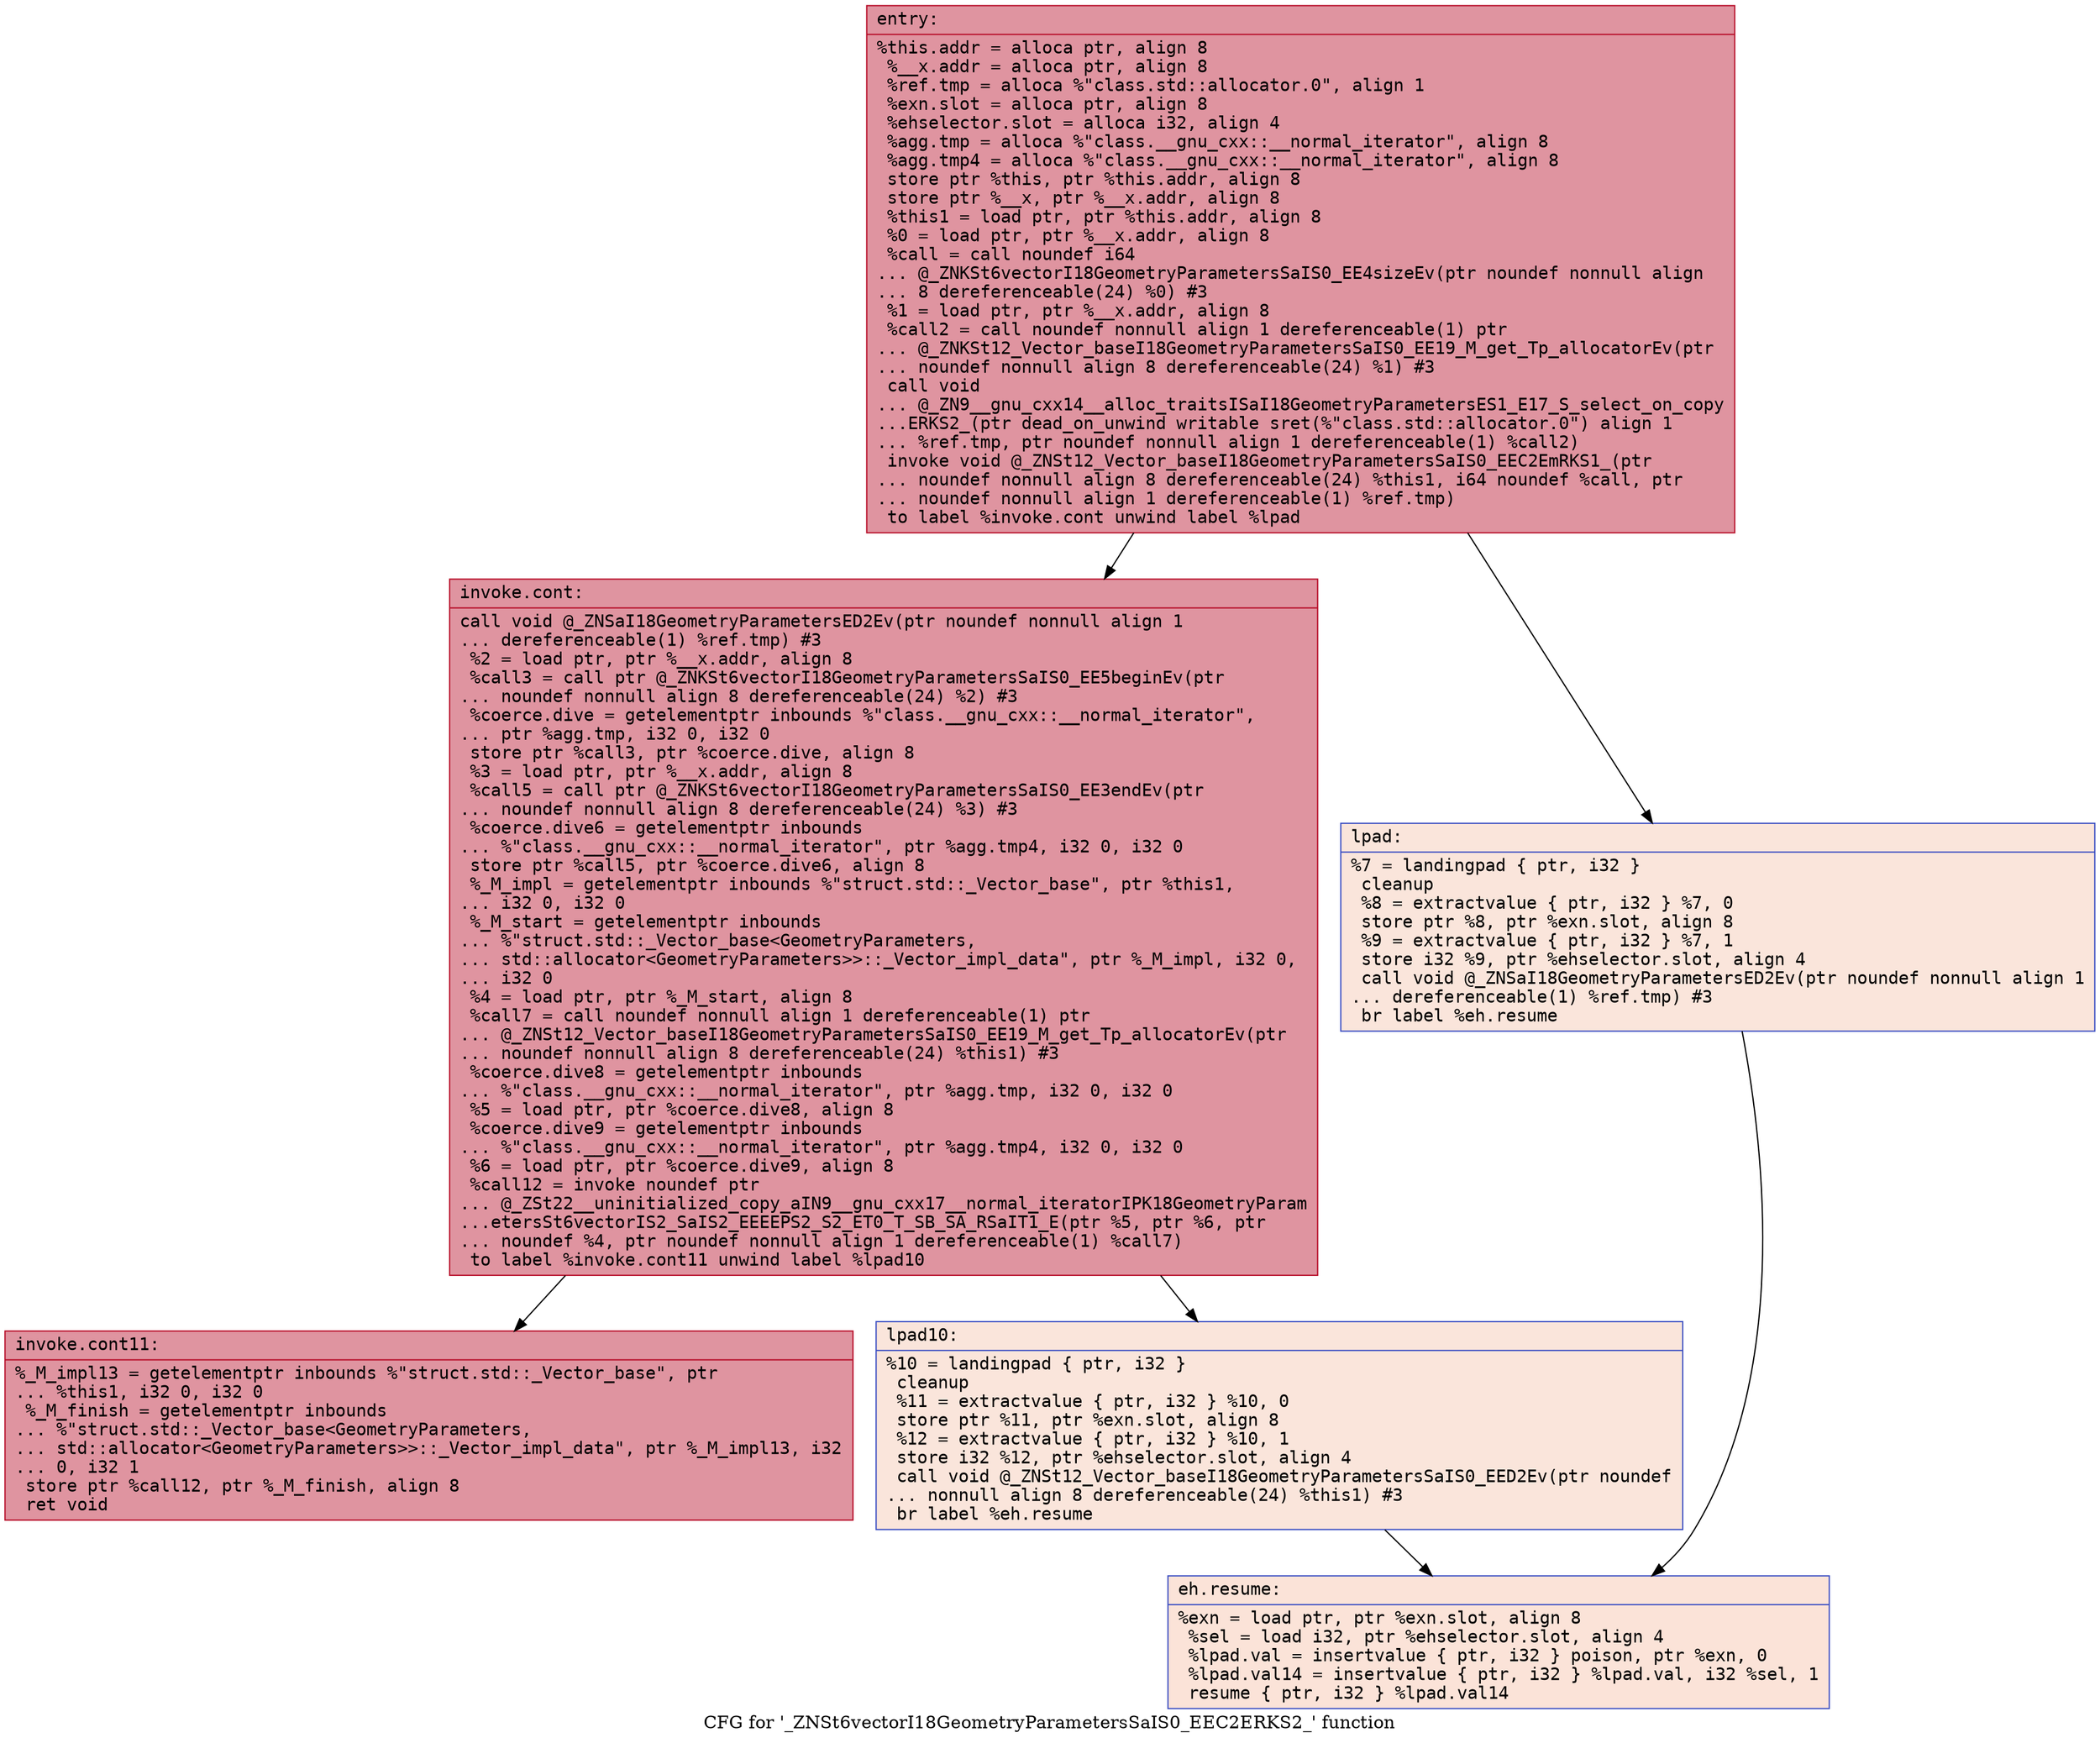 digraph "CFG for '_ZNSt6vectorI18GeometryParametersSaIS0_EEC2ERKS2_' function" {
	label="CFG for '_ZNSt6vectorI18GeometryParametersSaIS0_EEC2ERKS2_' function";

	Node0x56427198d000 [shape=record,color="#b70d28ff", style=filled, fillcolor="#b70d2870" fontname="Courier",label="{entry:\l|  %this.addr = alloca ptr, align 8\l  %__x.addr = alloca ptr, align 8\l  %ref.tmp = alloca %\"class.std::allocator.0\", align 1\l  %exn.slot = alloca ptr, align 8\l  %ehselector.slot = alloca i32, align 4\l  %agg.tmp = alloca %\"class.__gnu_cxx::__normal_iterator\", align 8\l  %agg.tmp4 = alloca %\"class.__gnu_cxx::__normal_iterator\", align 8\l  store ptr %this, ptr %this.addr, align 8\l  store ptr %__x, ptr %__x.addr, align 8\l  %this1 = load ptr, ptr %this.addr, align 8\l  %0 = load ptr, ptr %__x.addr, align 8\l  %call = call noundef i64\l... @_ZNKSt6vectorI18GeometryParametersSaIS0_EE4sizeEv(ptr noundef nonnull align\l... 8 dereferenceable(24) %0) #3\l  %1 = load ptr, ptr %__x.addr, align 8\l  %call2 = call noundef nonnull align 1 dereferenceable(1) ptr\l... @_ZNKSt12_Vector_baseI18GeometryParametersSaIS0_EE19_M_get_Tp_allocatorEv(ptr\l... noundef nonnull align 8 dereferenceable(24) %1) #3\l  call void\l... @_ZN9__gnu_cxx14__alloc_traitsISaI18GeometryParametersES1_E17_S_select_on_copy\l...ERKS2_(ptr dead_on_unwind writable sret(%\"class.std::allocator.0\") align 1\l... %ref.tmp, ptr noundef nonnull align 1 dereferenceable(1) %call2)\l  invoke void @_ZNSt12_Vector_baseI18GeometryParametersSaIS0_EEC2EmRKS1_(ptr\l... noundef nonnull align 8 dereferenceable(24) %this1, i64 noundef %call, ptr\l... noundef nonnull align 1 dereferenceable(1) %ref.tmp)\l          to label %invoke.cont unwind label %lpad\l}"];
	Node0x56427198d000 -> Node0x56427198e010[tooltip="entry -> invoke.cont\nProbability 100.00%" ];
	Node0x56427198d000 -> Node0x56427198e090[tooltip="entry -> lpad\nProbability 0.00%" ];
	Node0x56427198e010 [shape=record,color="#b70d28ff", style=filled, fillcolor="#b70d2870" fontname="Courier",label="{invoke.cont:\l|  call void @_ZNSaI18GeometryParametersED2Ev(ptr noundef nonnull align 1\l... dereferenceable(1) %ref.tmp) #3\l  %2 = load ptr, ptr %__x.addr, align 8\l  %call3 = call ptr @_ZNKSt6vectorI18GeometryParametersSaIS0_EE5beginEv(ptr\l... noundef nonnull align 8 dereferenceable(24) %2) #3\l  %coerce.dive = getelementptr inbounds %\"class.__gnu_cxx::__normal_iterator\",\l... ptr %agg.tmp, i32 0, i32 0\l  store ptr %call3, ptr %coerce.dive, align 8\l  %3 = load ptr, ptr %__x.addr, align 8\l  %call5 = call ptr @_ZNKSt6vectorI18GeometryParametersSaIS0_EE3endEv(ptr\l... noundef nonnull align 8 dereferenceable(24) %3) #3\l  %coerce.dive6 = getelementptr inbounds\l... %\"class.__gnu_cxx::__normal_iterator\", ptr %agg.tmp4, i32 0, i32 0\l  store ptr %call5, ptr %coerce.dive6, align 8\l  %_M_impl = getelementptr inbounds %\"struct.std::_Vector_base\", ptr %this1,\l... i32 0, i32 0\l  %_M_start = getelementptr inbounds\l... %\"struct.std::_Vector_base\<GeometryParameters,\l... std::allocator\<GeometryParameters\>\>::_Vector_impl_data\", ptr %_M_impl, i32 0,\l... i32 0\l  %4 = load ptr, ptr %_M_start, align 8\l  %call7 = call noundef nonnull align 1 dereferenceable(1) ptr\l... @_ZNSt12_Vector_baseI18GeometryParametersSaIS0_EE19_M_get_Tp_allocatorEv(ptr\l... noundef nonnull align 8 dereferenceable(24) %this1) #3\l  %coerce.dive8 = getelementptr inbounds\l... %\"class.__gnu_cxx::__normal_iterator\", ptr %agg.tmp, i32 0, i32 0\l  %5 = load ptr, ptr %coerce.dive8, align 8\l  %coerce.dive9 = getelementptr inbounds\l... %\"class.__gnu_cxx::__normal_iterator\", ptr %agg.tmp4, i32 0, i32 0\l  %6 = load ptr, ptr %coerce.dive9, align 8\l  %call12 = invoke noundef ptr\l... @_ZSt22__uninitialized_copy_aIN9__gnu_cxx17__normal_iteratorIPK18GeometryParam\l...etersSt6vectorIS2_SaIS2_EEEEPS2_S2_ET0_T_SB_SA_RSaIT1_E(ptr %5, ptr %6, ptr\l... noundef %4, ptr noundef nonnull align 1 dereferenceable(1) %call7)\l          to label %invoke.cont11 unwind label %lpad10\l}"];
	Node0x56427198e010 -> Node0x56427198f000[tooltip="invoke.cont -> invoke.cont11\nProbability 100.00%" ];
	Node0x56427198e010 -> Node0x56427198db90[tooltip="invoke.cont -> lpad10\nProbability 0.00%" ];
	Node0x56427198f000 [shape=record,color="#b70d28ff", style=filled, fillcolor="#b70d2870" fontname="Courier",label="{invoke.cont11:\l|  %_M_impl13 = getelementptr inbounds %\"struct.std::_Vector_base\", ptr\l... %this1, i32 0, i32 0\l  %_M_finish = getelementptr inbounds\l... %\"struct.std::_Vector_base\<GeometryParameters,\l... std::allocator\<GeometryParameters\>\>::_Vector_impl_data\", ptr %_M_impl13, i32\l... 0, i32 1\l  store ptr %call12, ptr %_M_finish, align 8\l  ret void\l}"];
	Node0x56427198e090 [shape=record,color="#3d50c3ff", style=filled, fillcolor="#f4c5ad70" fontname="Courier",label="{lpad:\l|  %7 = landingpad \{ ptr, i32 \}\l          cleanup\l  %8 = extractvalue \{ ptr, i32 \} %7, 0\l  store ptr %8, ptr %exn.slot, align 8\l  %9 = extractvalue \{ ptr, i32 \} %7, 1\l  store i32 %9, ptr %ehselector.slot, align 4\l  call void @_ZNSaI18GeometryParametersED2Ev(ptr noundef nonnull align 1\l... dereferenceable(1) %ref.tmp) #3\l  br label %eh.resume\l}"];
	Node0x56427198e090 -> Node0x564271990270[tooltip="lpad -> eh.resume\nProbability 100.00%" ];
	Node0x56427198db90 [shape=record,color="#3d50c3ff", style=filled, fillcolor="#f4c5ad70" fontname="Courier",label="{lpad10:\l|  %10 = landingpad \{ ptr, i32 \}\l          cleanup\l  %11 = extractvalue \{ ptr, i32 \} %10, 0\l  store ptr %11, ptr %exn.slot, align 8\l  %12 = extractvalue \{ ptr, i32 \} %10, 1\l  store i32 %12, ptr %ehselector.slot, align 4\l  call void @_ZNSt12_Vector_baseI18GeometryParametersSaIS0_EED2Ev(ptr noundef\l... nonnull align 8 dereferenceable(24) %this1) #3\l  br label %eh.resume\l}"];
	Node0x56427198db90 -> Node0x564271990270[tooltip="lpad10 -> eh.resume\nProbability 100.00%" ];
	Node0x564271990270 [shape=record,color="#3d50c3ff", style=filled, fillcolor="#f6bfa670" fontname="Courier",label="{eh.resume:\l|  %exn = load ptr, ptr %exn.slot, align 8\l  %sel = load i32, ptr %ehselector.slot, align 4\l  %lpad.val = insertvalue \{ ptr, i32 \} poison, ptr %exn, 0\l  %lpad.val14 = insertvalue \{ ptr, i32 \} %lpad.val, i32 %sel, 1\l  resume \{ ptr, i32 \} %lpad.val14\l}"];
}
